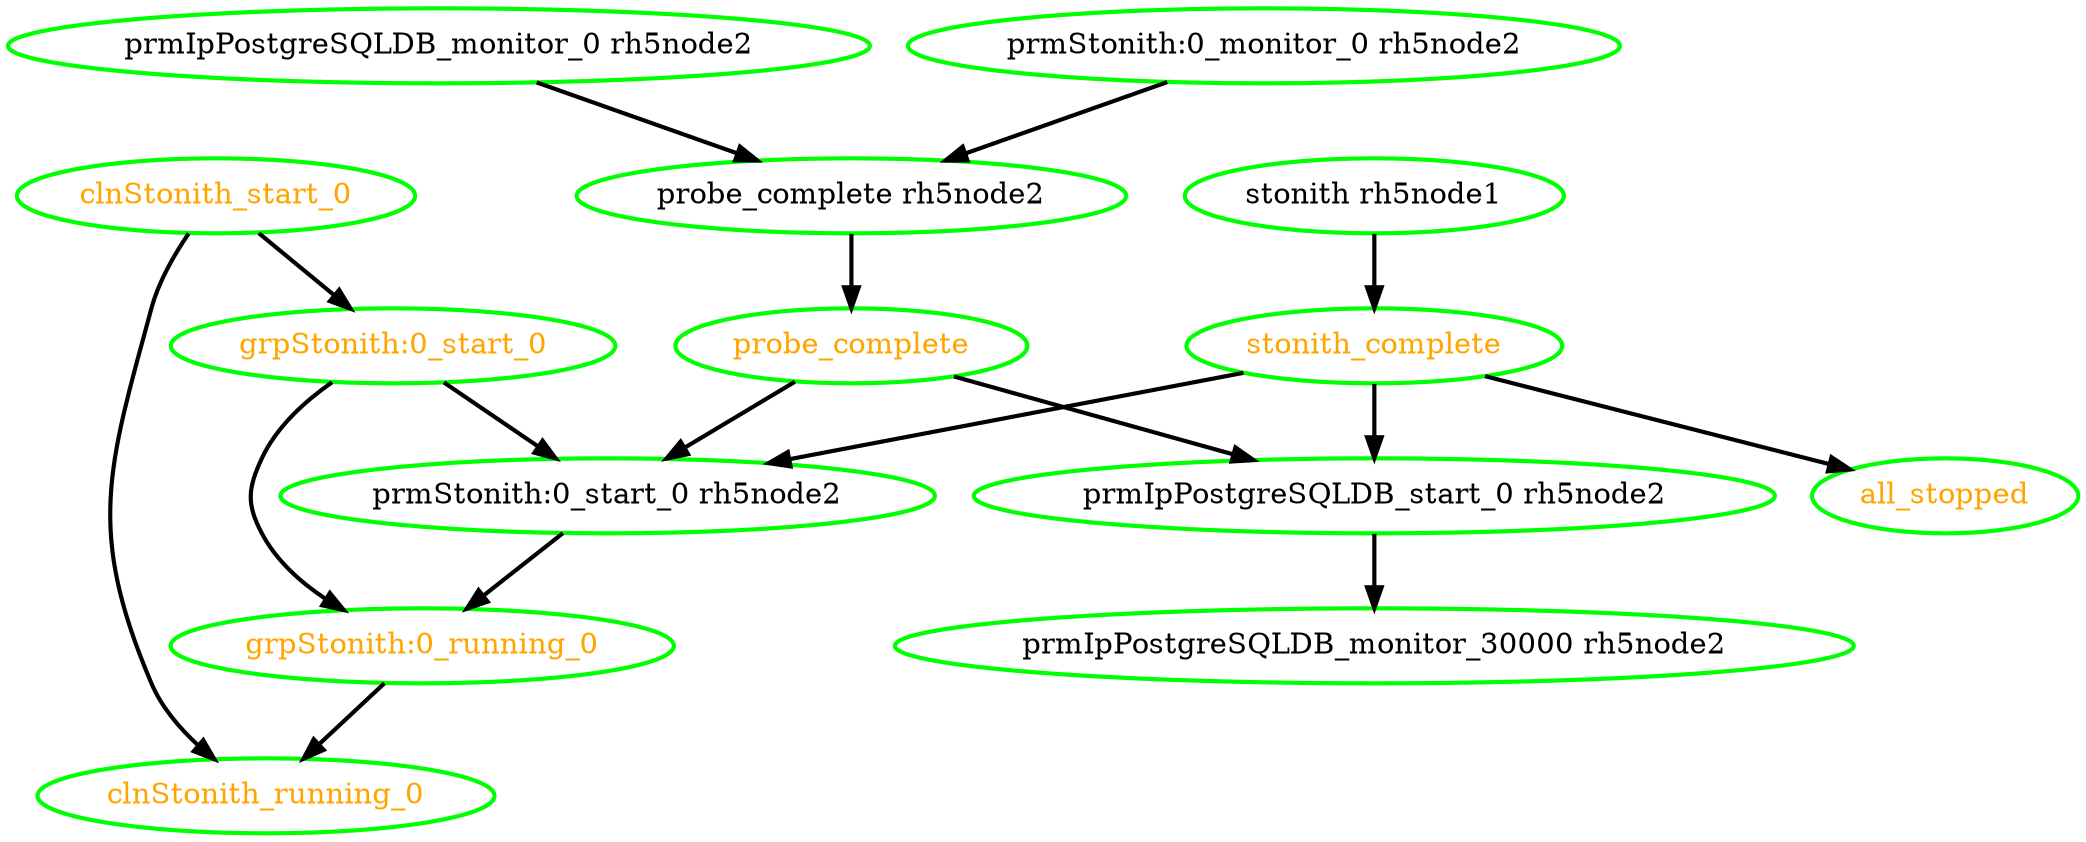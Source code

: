 digraph "g" {
"all_stopped" [ style=bold color="green" fontcolor="orange" ]
"clnStonith_running_0" [ style=bold color="green" fontcolor="orange" ]
"clnStonith_start_0" -> "clnStonith_running_0" [ style = bold]
"clnStonith_start_0" -> "grpStonith:0_start_0" [ style = bold]
"clnStonith_start_0" [ style=bold color="green" fontcolor="orange" ]
"grpStonith:0_running_0" -> "clnStonith_running_0" [ style = bold]
"grpStonith:0_running_0" [ style=bold color="green" fontcolor="orange" ]
"grpStonith:0_start_0" -> "grpStonith:0_running_0" [ style = bold]
"grpStonith:0_start_0" -> "prmStonith:0_start_0 rh5node2" [ style = bold]
"grpStonith:0_start_0" [ style=bold color="green" fontcolor="orange" ]
"prmIpPostgreSQLDB_monitor_0 rh5node2" -> "probe_complete rh5node2" [ style = bold]
"prmIpPostgreSQLDB_monitor_0 rh5node2" [ style=bold color="green" fontcolor="black" ]
"prmIpPostgreSQLDB_monitor_30000 rh5node2" [ style=bold color="green" fontcolor="black" ]
"prmIpPostgreSQLDB_start_0 rh5node2" -> "prmIpPostgreSQLDB_monitor_30000 rh5node2" [ style = bold]
"prmIpPostgreSQLDB_start_0 rh5node2" [ style=bold color="green" fontcolor="black" ]
"prmStonith:0_monitor_0 rh5node2" -> "probe_complete rh5node2" [ style = bold]
"prmStonith:0_monitor_0 rh5node2" [ style=bold color="green" fontcolor="black" ]
"prmStonith:0_start_0 rh5node2" -> "grpStonith:0_running_0" [ style = bold]
"prmStonith:0_start_0 rh5node2" [ style=bold color="green" fontcolor="black" ]
"probe_complete rh5node2" -> "probe_complete" [ style = bold]
"probe_complete rh5node2" [ style=bold color="green" fontcolor="black" ]
"probe_complete" -> "prmIpPostgreSQLDB_start_0 rh5node2" [ style = bold]
"probe_complete" -> "prmStonith:0_start_0 rh5node2" [ style = bold]
"probe_complete" [ style=bold color="green" fontcolor="orange" ]
"stonith rh5node1" -> "stonith_complete" [ style = bold]
"stonith rh5node1" [ style=bold color="green" fontcolor="black" ]
"stonith_complete" -> "all_stopped" [ style = bold]
"stonith_complete" -> "prmIpPostgreSQLDB_start_0 rh5node2" [ style = bold]
"stonith_complete" -> "prmStonith:0_start_0 rh5node2" [ style = bold]
"stonith_complete" [ style=bold color="green" fontcolor="orange" ]
}
